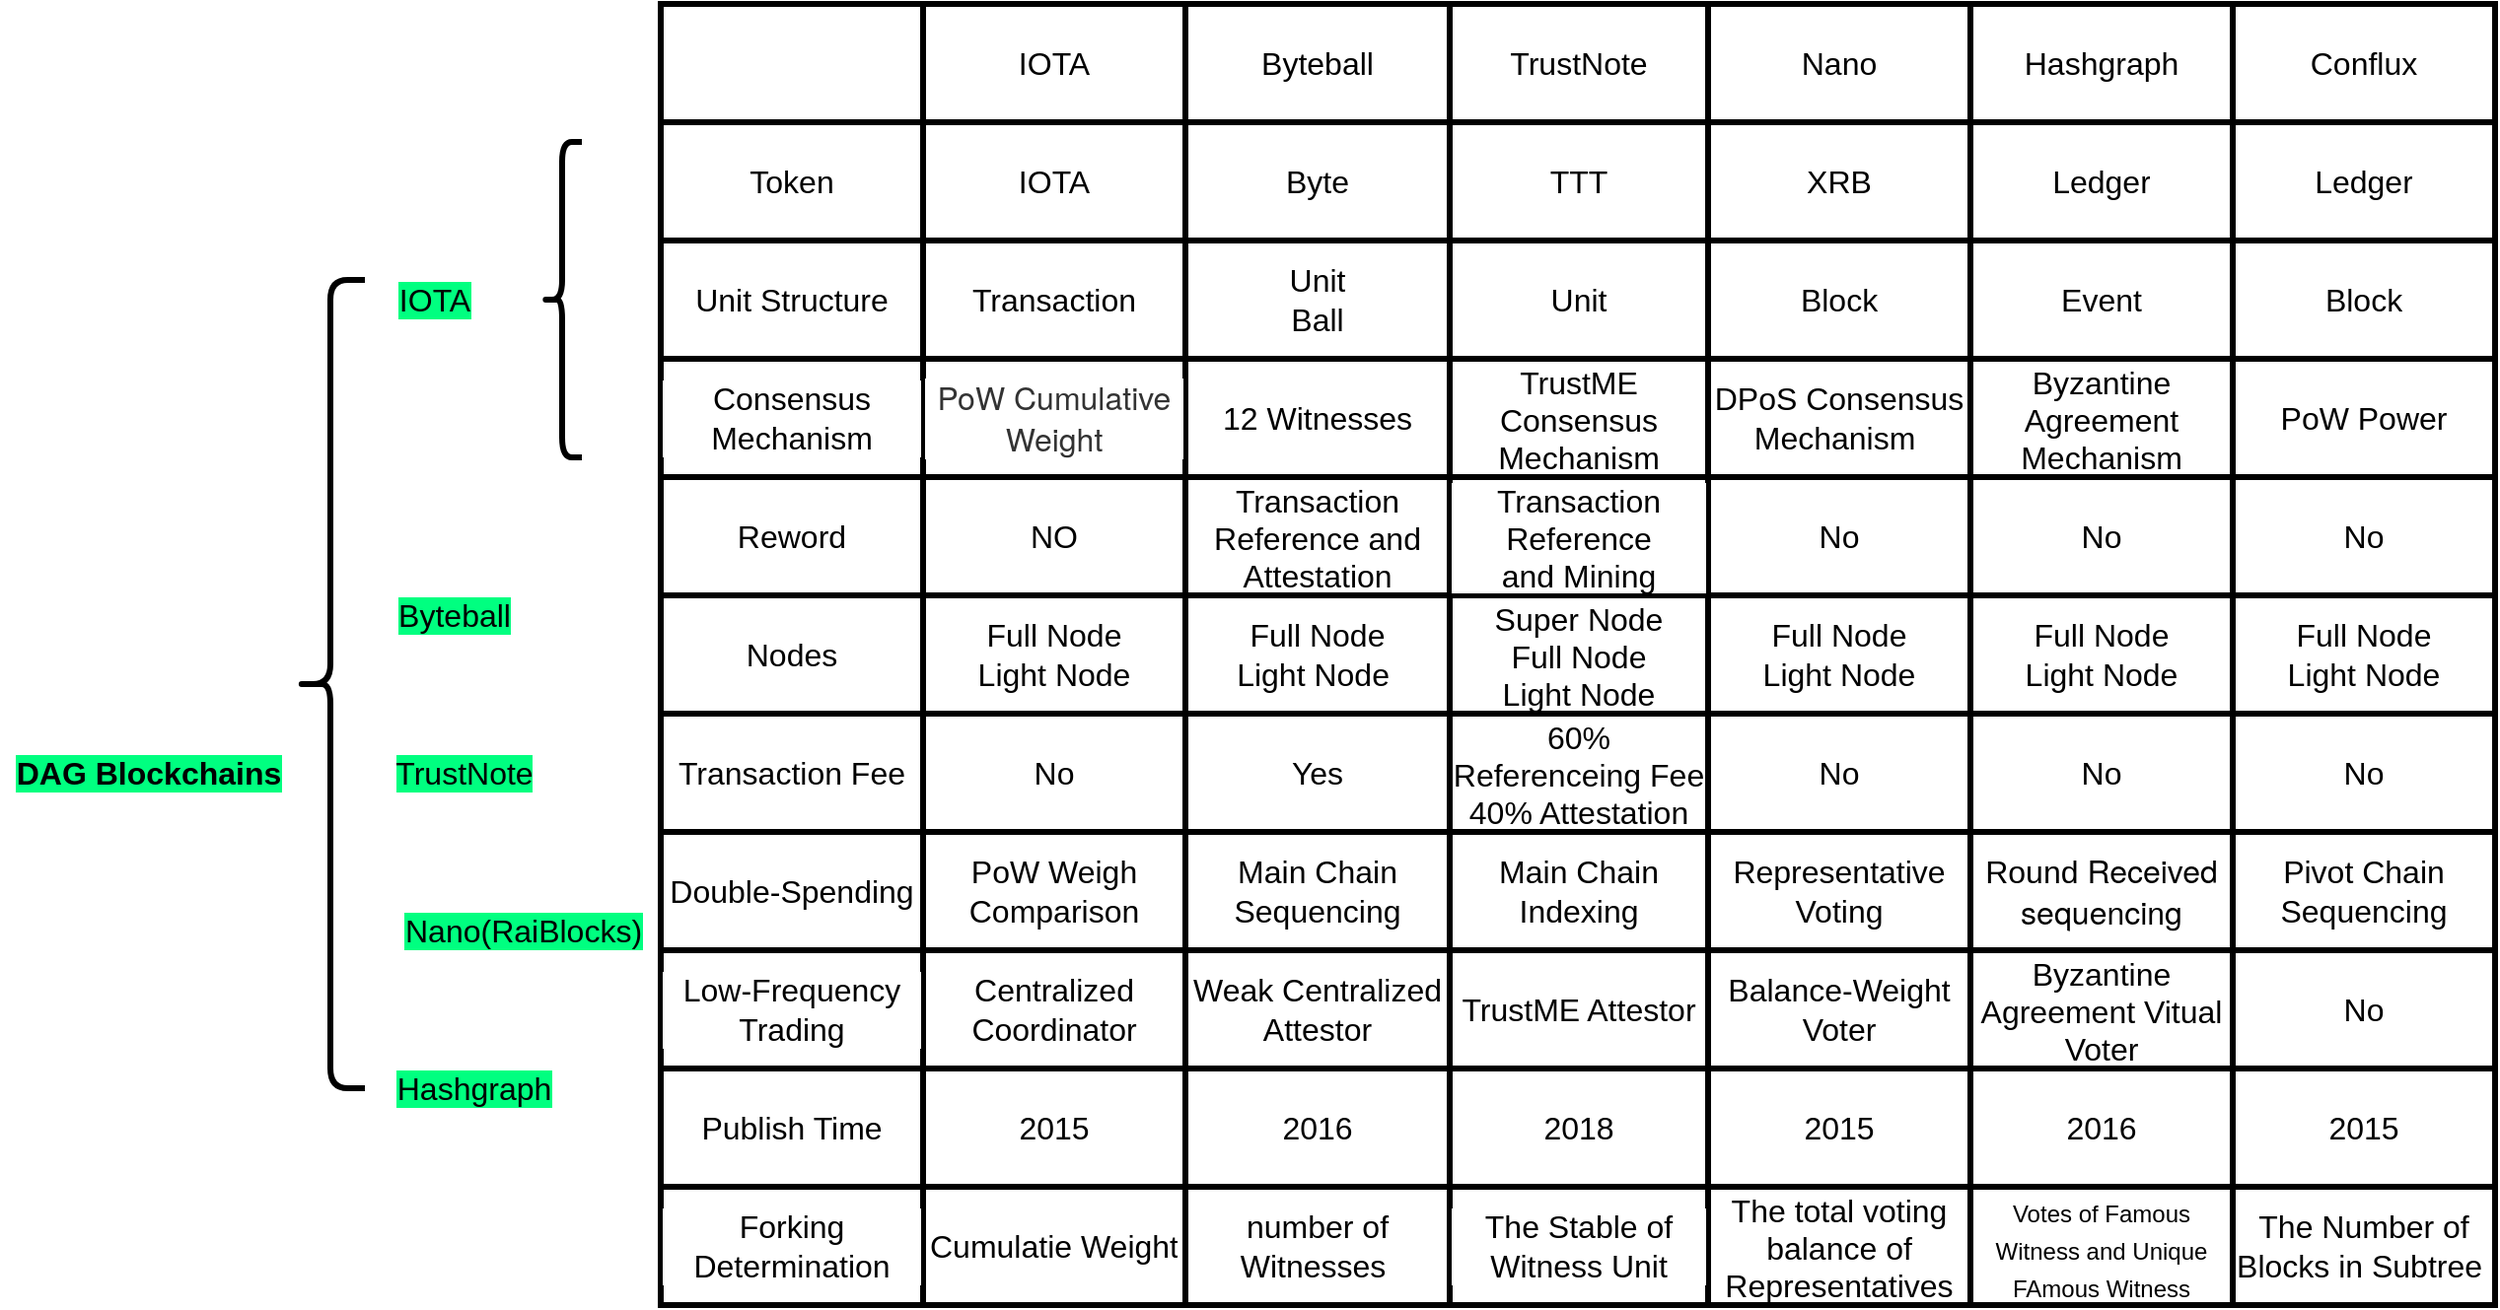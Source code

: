 <mxfile version="16.1.2" type="device" pages="2"><diagram id="RIKaDAzTadt5JiVLciZT" name="DAG Blockchain"><mxGraphModel dx="782" dy="1708" grid="1" gridSize="10" guides="1" tooltips="1" connect="1" arrows="1" fold="1" page="1" pageScale="1" pageWidth="827" pageHeight="1169" math="0" shadow="0"><root><mxCell id="0"/><mxCell id="1" parent="0"/><mxCell id="Haf1fDfdFlmhkWGKUzmE-1" value="&lt;font style=&quot;font-size: 16px;&quot;&gt;DAG Blockchains&lt;/font&gt;" style="text;html=1;align=center;verticalAlign=middle;resizable=0;points=[];autosize=1;strokeColor=none;fillColor=none;fontSize=16;fontStyle=1;labelBackgroundColor=#00FF80;" parent="1" vertex="1"><mxGeometry x="5" y="240" width="150" height="20" as="geometry"/></mxCell><mxCell id="Haf1fDfdFlmhkWGKUzmE-2" value="IOTA" style="text;html=1;align=center;verticalAlign=middle;resizable=0;points=[];autosize=1;strokeColor=none;fillColor=none;fontSize=16;labelBackgroundColor=#00FF80;" parent="1" vertex="1"><mxGeometry x="200" width="50" height="20" as="geometry"/></mxCell><mxCell id="Haf1fDfdFlmhkWGKUzmE-3" value="Byteball" style="text;html=1;align=center;verticalAlign=middle;resizable=0;points=[];autosize=1;strokeColor=none;fillColor=none;fontSize=16;labelBackgroundColor=#00FF80;" parent="1" vertex="1"><mxGeometry x="200" y="160" width="70" height="20" as="geometry"/></mxCell><mxCell id="Haf1fDfdFlmhkWGKUzmE-4" value="TrustNote" style="text;html=1;align=center;verticalAlign=middle;resizable=0;points=[];autosize=1;strokeColor=none;fillColor=none;fontSize=16;labelBackgroundColor=#00FF80;" parent="1" vertex="1"><mxGeometry x="200" y="240" width="80" height="20" as="geometry"/></mxCell><mxCell id="Haf1fDfdFlmhkWGKUzmE-5" value="Nano(RaiBlocks)" style="text;html=1;align=center;verticalAlign=middle;resizable=0;points=[];autosize=1;strokeColor=none;fillColor=none;fontSize=16;labelBackgroundColor=#00FF80;" parent="1" vertex="1"><mxGeometry x="200" y="320" width="140" height="20" as="geometry"/></mxCell><mxCell id="Haf1fDfdFlmhkWGKUzmE-6" value="Hashgraph" style="text;html=1;align=center;verticalAlign=middle;resizable=0;points=[];autosize=1;strokeColor=none;fillColor=none;fontSize=16;labelBackgroundColor=#00FF80;" parent="1" vertex="1"><mxGeometry x="200" y="400" width="90" height="20" as="geometry"/></mxCell><mxCell id="Haf1fDfdFlmhkWGKUzmE-8" value="" style="shape=curlyBracket;whiteSpace=wrap;html=1;rounded=1;labelBackgroundColor=#00FF80;fontSize=16;strokeWidth=3;" parent="1" vertex="1"><mxGeometry x="155" width="35" height="410" as="geometry"/></mxCell><mxCell id="Haf1fDfdFlmhkWGKUzmE-9" value="" style="shape=curlyBracket;whiteSpace=wrap;html=1;rounded=1;labelBackgroundColor=#00FF80;fontSize=16;strokeWidth=3;" parent="1" vertex="1"><mxGeometry x="280" y="-70" width="20" height="160" as="geometry"/></mxCell><mxCell id="Haf1fDfdFlmhkWGKUzmE-24" value="" style="shape=table;startSize=0;container=1;collapsible=0;childLayout=tableLayout;labelBackgroundColor=none;fontSize=16;strokeWidth=3;" parent="1" vertex="1"><mxGeometry x="340" y="-140" width="930" height="660" as="geometry"/></mxCell><mxCell id="Haf1fDfdFlmhkWGKUzmE-25" value="" style="shape=tableRow;horizontal=0;startSize=0;swimlaneHead=0;swimlaneBody=0;top=0;left=0;bottom=0;right=0;collapsible=0;dropTarget=0;fillColor=none;points=[[0,0.5],[1,0.5]];portConstraint=eastwest;labelBackgroundColor=#00FF80;fontSize=16;strokeWidth=3;" parent="Haf1fDfdFlmhkWGKUzmE-24" vertex="1"><mxGeometry width="930" height="60" as="geometry"/></mxCell><mxCell id="Haf1fDfdFlmhkWGKUzmE-26" value="" style="shape=partialRectangle;html=1;whiteSpace=wrap;connectable=0;overflow=hidden;fillColor=none;top=0;left=0;bottom=0;right=0;pointerEvents=1;labelBackgroundColor=#00FF80;fontSize=16;strokeWidth=3;" parent="Haf1fDfdFlmhkWGKUzmE-25" vertex="1"><mxGeometry width="133" height="60" as="geometry"><mxRectangle width="133" height="60" as="alternateBounds"/></mxGeometry></mxCell><mxCell id="Haf1fDfdFlmhkWGKUzmE-27" value="IOTA" style="shape=partialRectangle;html=1;whiteSpace=wrap;connectable=0;overflow=hidden;fillColor=none;top=0;left=0;bottom=0;right=0;pointerEvents=1;labelBackgroundColor=#FFFFFF;fontSize=16;strokeWidth=3;" parent="Haf1fDfdFlmhkWGKUzmE-25" vertex="1"><mxGeometry x="133" width="133" height="60" as="geometry"><mxRectangle width="133" height="60" as="alternateBounds"/></mxGeometry></mxCell><mxCell id="Haf1fDfdFlmhkWGKUzmE-28" value="Byteball" style="shape=partialRectangle;html=1;whiteSpace=wrap;connectable=0;overflow=hidden;fillColor=none;top=0;left=0;bottom=0;right=0;pointerEvents=1;labelBackgroundColor=#FFFFFF;fontSize=16;strokeWidth=3;" parent="Haf1fDfdFlmhkWGKUzmE-25" vertex="1"><mxGeometry x="266" width="134" height="60" as="geometry"><mxRectangle width="134" height="60" as="alternateBounds"/></mxGeometry></mxCell><mxCell id="Haf1fDfdFlmhkWGKUzmE-29" value="TrustNote" style="shape=partialRectangle;html=1;whiteSpace=wrap;connectable=0;overflow=hidden;fillColor=none;top=0;left=0;bottom=0;right=0;pointerEvents=1;labelBackgroundColor=#FFFFFF;fontSize=16;strokeWidth=3;" parent="Haf1fDfdFlmhkWGKUzmE-25" vertex="1"><mxGeometry x="400" width="131" height="60" as="geometry"><mxRectangle width="131" height="60" as="alternateBounds"/></mxGeometry></mxCell><mxCell id="Haf1fDfdFlmhkWGKUzmE-30" value="Nano" style="shape=partialRectangle;html=1;whiteSpace=wrap;connectable=0;overflow=hidden;fillColor=none;top=0;left=0;bottom=0;right=0;pointerEvents=1;labelBackgroundColor=#FFFFFF;fontSize=16;strokeWidth=3;" parent="Haf1fDfdFlmhkWGKUzmE-25" vertex="1"><mxGeometry x="531" width="133" height="60" as="geometry"><mxRectangle width="133" height="60" as="alternateBounds"/></mxGeometry></mxCell><mxCell id="Haf1fDfdFlmhkWGKUzmE-31" value="Hashgraph" style="shape=partialRectangle;html=1;whiteSpace=wrap;connectable=0;overflow=hidden;fillColor=none;top=0;left=0;bottom=0;right=0;pointerEvents=1;labelBackgroundColor=#FFFFFF;fontSize=16;strokeWidth=3;" parent="Haf1fDfdFlmhkWGKUzmE-25" vertex="1"><mxGeometry x="664" width="133" height="60" as="geometry"><mxRectangle width="133" height="60" as="alternateBounds"/></mxGeometry></mxCell><mxCell id="Haf1fDfdFlmhkWGKUzmE-96" value="Conflux" style="shape=partialRectangle;html=1;whiteSpace=wrap;connectable=0;overflow=hidden;fillColor=none;top=0;left=0;bottom=0;right=0;pointerEvents=1;labelBackgroundColor=#FFFFFF;fontSize=16;strokeWidth=3;" parent="Haf1fDfdFlmhkWGKUzmE-25" vertex="1"><mxGeometry x="797" width="133" height="60" as="geometry"><mxRectangle width="133" height="60" as="alternateBounds"/></mxGeometry></mxCell><mxCell id="Haf1fDfdFlmhkWGKUzmE-88" value="" style="shape=tableRow;horizontal=0;startSize=0;swimlaneHead=0;swimlaneBody=0;top=0;left=0;bottom=0;right=0;collapsible=0;dropTarget=0;fillColor=none;points=[[0,0.5],[1,0.5]];portConstraint=eastwest;labelBackgroundColor=#00FF80;fontSize=16;strokeWidth=3;" parent="Haf1fDfdFlmhkWGKUzmE-24" vertex="1"><mxGeometry y="60" width="930" height="60" as="geometry"/></mxCell><mxCell id="Haf1fDfdFlmhkWGKUzmE-89" value="Token" style="shape=partialRectangle;html=1;whiteSpace=wrap;connectable=0;overflow=hidden;fillColor=none;top=0;left=0;bottom=0;right=0;pointerEvents=1;labelBackgroundColor=#FFFFFF;fontSize=16;strokeWidth=3;" parent="Haf1fDfdFlmhkWGKUzmE-88" vertex="1"><mxGeometry width="133" height="60" as="geometry"><mxRectangle width="133" height="60" as="alternateBounds"/></mxGeometry></mxCell><mxCell id="Haf1fDfdFlmhkWGKUzmE-90" value="&lt;span style=&quot;&quot;&gt;IOTA&lt;/span&gt;" style="shape=partialRectangle;html=1;whiteSpace=wrap;connectable=0;overflow=hidden;fillColor=none;top=0;left=0;bottom=0;right=0;pointerEvents=1;labelBackgroundColor=#FFFFFF;fontSize=16;strokeWidth=3;" parent="Haf1fDfdFlmhkWGKUzmE-88" vertex="1"><mxGeometry x="133" width="133" height="60" as="geometry"><mxRectangle width="133" height="60" as="alternateBounds"/></mxGeometry></mxCell><mxCell id="Haf1fDfdFlmhkWGKUzmE-91" value="Byte" style="shape=partialRectangle;html=1;whiteSpace=wrap;connectable=0;overflow=hidden;fillColor=none;top=0;left=0;bottom=0;right=0;pointerEvents=1;labelBackgroundColor=#FFFFFF;fontSize=16;strokeWidth=3;" parent="Haf1fDfdFlmhkWGKUzmE-88" vertex="1"><mxGeometry x="266" width="134" height="60" as="geometry"><mxRectangle width="134" height="60" as="alternateBounds"/></mxGeometry></mxCell><mxCell id="Haf1fDfdFlmhkWGKUzmE-92" value="TTT" style="shape=partialRectangle;html=1;whiteSpace=wrap;connectable=0;overflow=hidden;fillColor=none;top=0;left=0;bottom=0;right=0;pointerEvents=1;labelBackgroundColor=#FFFFFF;fontSize=16;strokeWidth=3;" parent="Haf1fDfdFlmhkWGKUzmE-88" vertex="1"><mxGeometry x="400" width="131" height="60" as="geometry"><mxRectangle width="131" height="60" as="alternateBounds"/></mxGeometry></mxCell><mxCell id="Haf1fDfdFlmhkWGKUzmE-93" value="XRB" style="shape=partialRectangle;html=1;whiteSpace=wrap;connectable=0;overflow=hidden;fillColor=none;top=0;left=0;bottom=0;right=0;pointerEvents=1;labelBackgroundColor=#FFFFFF;fontSize=16;strokeWidth=3;" parent="Haf1fDfdFlmhkWGKUzmE-88" vertex="1"><mxGeometry x="531" width="133" height="60" as="geometry"><mxRectangle width="133" height="60" as="alternateBounds"/></mxGeometry></mxCell><mxCell id="Haf1fDfdFlmhkWGKUzmE-94" value="Ledger" style="shape=partialRectangle;html=1;whiteSpace=wrap;connectable=0;overflow=hidden;fillColor=none;top=0;left=0;bottom=0;right=0;pointerEvents=1;labelBackgroundColor=#FFFFFF;fontSize=16;strokeWidth=3;" parent="Haf1fDfdFlmhkWGKUzmE-88" vertex="1"><mxGeometry x="664" width="133" height="60" as="geometry"><mxRectangle width="133" height="60" as="alternateBounds"/></mxGeometry></mxCell><mxCell id="Haf1fDfdFlmhkWGKUzmE-97" value="Ledger" style="shape=partialRectangle;html=1;whiteSpace=wrap;connectable=0;overflow=hidden;fillColor=none;top=0;left=0;bottom=0;right=0;pointerEvents=1;labelBackgroundColor=#FFFFFF;fontSize=16;strokeWidth=3;" parent="Haf1fDfdFlmhkWGKUzmE-88" vertex="1"><mxGeometry x="797" width="133" height="60" as="geometry"><mxRectangle width="133" height="60" as="alternateBounds"/></mxGeometry></mxCell><mxCell id="Haf1fDfdFlmhkWGKUzmE-32" value="" style="shape=tableRow;horizontal=0;startSize=0;swimlaneHead=0;swimlaneBody=0;top=0;left=0;bottom=0;right=0;collapsible=0;dropTarget=0;fillColor=none;points=[[0,0.5],[1,0.5]];portConstraint=eastwest;labelBackgroundColor=#00FF80;fontSize=16;strokeWidth=3;" parent="Haf1fDfdFlmhkWGKUzmE-24" vertex="1"><mxGeometry y="120" width="930" height="60" as="geometry"/></mxCell><mxCell id="Haf1fDfdFlmhkWGKUzmE-33" value="Unit Structure" style="shape=partialRectangle;html=1;whiteSpace=wrap;connectable=0;overflow=hidden;fillColor=none;top=0;left=0;bottom=0;right=0;pointerEvents=1;labelBackgroundColor=#FFFFFF;fontSize=16;strokeWidth=3;" parent="Haf1fDfdFlmhkWGKUzmE-32" vertex="1"><mxGeometry width="133" height="60" as="geometry"><mxRectangle width="133" height="60" as="alternateBounds"/></mxGeometry></mxCell><mxCell id="Haf1fDfdFlmhkWGKUzmE-34" value="Transaction" style="shape=partialRectangle;html=1;whiteSpace=wrap;connectable=0;overflow=hidden;fillColor=none;top=0;left=0;bottom=0;right=0;pointerEvents=1;labelBackgroundColor=#FFFFFF;fontSize=16;strokeWidth=3;" parent="Haf1fDfdFlmhkWGKUzmE-32" vertex="1"><mxGeometry x="133" width="133" height="60" as="geometry"><mxRectangle width="133" height="60" as="alternateBounds"/></mxGeometry></mxCell><mxCell id="Haf1fDfdFlmhkWGKUzmE-35" value="Unit&lt;br&gt;Ball" style="shape=partialRectangle;html=1;whiteSpace=wrap;connectable=0;overflow=hidden;fillColor=none;top=0;left=0;bottom=0;right=0;pointerEvents=1;labelBackgroundColor=#FFFFFF;fontSize=16;strokeWidth=3;" parent="Haf1fDfdFlmhkWGKUzmE-32" vertex="1"><mxGeometry x="266" width="134" height="60" as="geometry"><mxRectangle width="134" height="60" as="alternateBounds"/></mxGeometry></mxCell><mxCell id="Haf1fDfdFlmhkWGKUzmE-36" value="Unit" style="shape=partialRectangle;html=1;whiteSpace=wrap;connectable=0;overflow=hidden;fillColor=none;top=0;left=0;bottom=0;right=0;pointerEvents=1;labelBackgroundColor=none;fontSize=16;strokeWidth=3;fontColor=#000000;labelBorderColor=none;" parent="Haf1fDfdFlmhkWGKUzmE-32" vertex="1"><mxGeometry x="400" width="131" height="60" as="geometry"><mxRectangle width="131" height="60" as="alternateBounds"/></mxGeometry></mxCell><mxCell id="Haf1fDfdFlmhkWGKUzmE-37" value="Block" style="shape=partialRectangle;html=1;whiteSpace=wrap;connectable=0;overflow=hidden;fillColor=none;top=0;left=0;bottom=0;right=0;pointerEvents=1;labelBackgroundColor=none;fontSize=16;strokeWidth=3;" parent="Haf1fDfdFlmhkWGKUzmE-32" vertex="1"><mxGeometry x="531" width="133" height="60" as="geometry"><mxRectangle width="133" height="60" as="alternateBounds"/></mxGeometry></mxCell><mxCell id="Haf1fDfdFlmhkWGKUzmE-38" value="&lt;span style=&quot;&quot;&gt;Event&lt;/span&gt;" style="shape=partialRectangle;html=1;whiteSpace=wrap;connectable=0;overflow=hidden;fillColor=none;top=0;left=0;bottom=0;right=0;pointerEvents=1;labelBackgroundColor=none;fontSize=16;strokeWidth=3;" parent="Haf1fDfdFlmhkWGKUzmE-32" vertex="1"><mxGeometry x="664" width="133" height="60" as="geometry"><mxRectangle width="133" height="60" as="alternateBounds"/></mxGeometry></mxCell><mxCell id="Haf1fDfdFlmhkWGKUzmE-98" value="&lt;span style=&quot;&quot;&gt;Block&lt;/span&gt;" style="shape=partialRectangle;html=1;whiteSpace=wrap;connectable=0;overflow=hidden;fillColor=none;top=0;left=0;bottom=0;right=0;pointerEvents=1;labelBackgroundColor=none;fontSize=16;strokeWidth=3;" parent="Haf1fDfdFlmhkWGKUzmE-32" vertex="1"><mxGeometry x="797" width="133" height="60" as="geometry"><mxRectangle width="133" height="60" as="alternateBounds"/></mxGeometry></mxCell><mxCell id="Haf1fDfdFlmhkWGKUzmE-39" value="" style="shape=tableRow;horizontal=0;startSize=0;swimlaneHead=0;swimlaneBody=0;top=0;left=0;bottom=0;right=0;collapsible=0;dropTarget=0;fillColor=none;points=[[0,0.5],[1,0.5]];portConstraint=eastwest;labelBackgroundColor=#FFFFFF;fontSize=16;strokeWidth=3;" parent="Haf1fDfdFlmhkWGKUzmE-24" vertex="1"><mxGeometry y="180" width="930" height="60" as="geometry"/></mxCell><mxCell id="Haf1fDfdFlmhkWGKUzmE-40" value="Consensus Mechanism" style="shape=partialRectangle;html=1;whiteSpace=wrap;connectable=0;overflow=hidden;fillColor=none;top=0;left=0;bottom=0;right=0;pointerEvents=1;labelBackgroundColor=#FFFFFF;fontSize=16;strokeWidth=3;" parent="Haf1fDfdFlmhkWGKUzmE-39" vertex="1"><mxGeometry width="133" height="60" as="geometry"><mxRectangle width="133" height="60" as="alternateBounds"/></mxGeometry></mxCell><mxCell id="Haf1fDfdFlmhkWGKUzmE-41" value="&lt;span style=&quot;color: rgb(51, 51, 51); font-family: &amp;quot;helvetica neue&amp;quot;, helvetica, &amp;quot;segoe ui&amp;quot;, arial, freesans, sans-serif;&quot;&gt;PoW Cumulative Weight&lt;/span&gt;" style="shape=partialRectangle;html=1;whiteSpace=wrap;connectable=0;overflow=hidden;fillColor=none;top=0;left=0;bottom=0;right=0;pointerEvents=1;labelBackgroundColor=#FFFFFF;fontSize=16;strokeWidth=3;" parent="Haf1fDfdFlmhkWGKUzmE-39" vertex="1"><mxGeometry x="133" width="133" height="60" as="geometry"><mxRectangle width="133" height="60" as="alternateBounds"/></mxGeometry></mxCell><mxCell id="Haf1fDfdFlmhkWGKUzmE-42" value="12 Witnesses" style="shape=partialRectangle;html=1;whiteSpace=wrap;connectable=0;overflow=hidden;fillColor=none;top=0;left=0;bottom=0;right=0;pointerEvents=1;labelBackgroundColor=#FFFFFF;fontSize=16;strokeWidth=3;" parent="Haf1fDfdFlmhkWGKUzmE-39" vertex="1"><mxGeometry x="266" width="134" height="60" as="geometry"><mxRectangle width="134" height="60" as="alternateBounds"/></mxGeometry></mxCell><mxCell id="Haf1fDfdFlmhkWGKUzmE-43" value="TrustME Consensus Mechanism" style="shape=partialRectangle;html=1;whiteSpace=wrap;connectable=0;overflow=hidden;fillColor=none;top=0;left=0;bottom=0;right=0;pointerEvents=1;labelBackgroundColor=none;fontSize=16;strokeWidth=3;" parent="Haf1fDfdFlmhkWGKUzmE-39" vertex="1"><mxGeometry x="400" width="131" height="60" as="geometry"><mxRectangle width="131" height="60" as="alternateBounds"/></mxGeometry></mxCell><mxCell id="Haf1fDfdFlmhkWGKUzmE-44" value="DPoS Consensus Mechanism&amp;nbsp;" style="shape=partialRectangle;html=1;whiteSpace=wrap;connectable=0;overflow=hidden;fillColor=none;top=0;left=0;bottom=0;right=0;pointerEvents=1;labelBackgroundColor=none;fontSize=16;strokeWidth=3;" parent="Haf1fDfdFlmhkWGKUzmE-39" vertex="1"><mxGeometry x="531" width="133" height="60" as="geometry"><mxRectangle width="133" height="60" as="alternateBounds"/></mxGeometry></mxCell><mxCell id="Haf1fDfdFlmhkWGKUzmE-45" value="&lt;span&gt;Byzantine Agreement Mechanism&lt;/span&gt;" style="shape=partialRectangle;html=1;whiteSpace=wrap;connectable=0;overflow=hidden;fillColor=none;top=0;left=0;bottom=0;right=0;pointerEvents=1;labelBackgroundColor=none;fontSize=16;strokeWidth=3;" parent="Haf1fDfdFlmhkWGKUzmE-39" vertex="1"><mxGeometry x="664" width="133" height="60" as="geometry"><mxRectangle width="133" height="60" as="alternateBounds"/></mxGeometry></mxCell><mxCell id="Haf1fDfdFlmhkWGKUzmE-99" value="&lt;span&gt;PoW Power&lt;/span&gt;" style="shape=partialRectangle;html=1;whiteSpace=wrap;connectable=0;overflow=hidden;fillColor=none;top=0;left=0;bottom=0;right=0;pointerEvents=1;labelBackgroundColor=none;fontSize=16;strokeWidth=3;" parent="Haf1fDfdFlmhkWGKUzmE-39" vertex="1"><mxGeometry x="797" width="133" height="60" as="geometry"><mxRectangle width="133" height="60" as="alternateBounds"/></mxGeometry></mxCell><mxCell id="Haf1fDfdFlmhkWGKUzmE-46" value="" style="shape=tableRow;horizontal=0;startSize=0;swimlaneHead=0;swimlaneBody=0;top=0;left=0;bottom=0;right=0;collapsible=0;dropTarget=0;fillColor=none;points=[[0,0.5],[1,0.5]];portConstraint=eastwest;labelBackgroundColor=#00FF80;fontSize=16;strokeWidth=3;" parent="Haf1fDfdFlmhkWGKUzmE-24" vertex="1"><mxGeometry y="240" width="930" height="60" as="geometry"/></mxCell><mxCell id="Haf1fDfdFlmhkWGKUzmE-47" value="Reword" style="shape=partialRectangle;html=1;whiteSpace=wrap;connectable=0;overflow=hidden;fillColor=none;top=0;left=0;bottom=0;right=0;pointerEvents=1;labelBackgroundColor=#FFFFFF;fontSize=16;strokeWidth=3;" parent="Haf1fDfdFlmhkWGKUzmE-46" vertex="1"><mxGeometry width="133" height="60" as="geometry"><mxRectangle width="133" height="60" as="alternateBounds"/></mxGeometry></mxCell><mxCell id="Haf1fDfdFlmhkWGKUzmE-48" value="&lt;span style=&quot;&quot;&gt;NO&lt;/span&gt;" style="shape=partialRectangle;html=1;whiteSpace=wrap;connectable=0;overflow=hidden;fillColor=none;top=0;left=0;bottom=0;right=0;pointerEvents=1;labelBackgroundColor=none;fontSize=16;strokeWidth=3;" parent="Haf1fDfdFlmhkWGKUzmE-46" vertex="1"><mxGeometry x="133" width="133" height="60" as="geometry"><mxRectangle width="133" height="60" as="alternateBounds"/></mxGeometry></mxCell><mxCell id="Haf1fDfdFlmhkWGKUzmE-49" value="Transaction Reference and Attestation" style="shape=partialRectangle;html=1;whiteSpace=wrap;connectable=0;overflow=hidden;fillColor=none;top=0;left=0;bottom=0;right=0;pointerEvents=1;labelBackgroundColor=none;fontSize=16;strokeWidth=3;" parent="Haf1fDfdFlmhkWGKUzmE-46" vertex="1"><mxGeometry x="266" width="134" height="60" as="geometry"><mxRectangle width="134" height="60" as="alternateBounds"/></mxGeometry></mxCell><mxCell id="Haf1fDfdFlmhkWGKUzmE-50" value="Transaction Reference &lt;br&gt;and Mining" style="shape=partialRectangle;html=1;whiteSpace=wrap;connectable=0;overflow=hidden;fillColor=none;top=0;left=0;bottom=0;right=0;pointerEvents=1;labelBackgroundColor=#FFFFFF;fontSize=16;strokeWidth=3;" parent="Haf1fDfdFlmhkWGKUzmE-46" vertex="1"><mxGeometry x="400" width="131" height="60" as="geometry"><mxRectangle width="131" height="60" as="alternateBounds"/></mxGeometry></mxCell><mxCell id="Haf1fDfdFlmhkWGKUzmE-51" value="&lt;span style=&quot;&quot;&gt;No&lt;/span&gt;" style="shape=partialRectangle;html=1;whiteSpace=wrap;connectable=0;overflow=hidden;fillColor=none;top=0;left=0;bottom=0;right=0;pointerEvents=1;labelBackgroundColor=none;fontSize=16;strokeWidth=3;" parent="Haf1fDfdFlmhkWGKUzmE-46" vertex="1"><mxGeometry x="531" width="133" height="60" as="geometry"><mxRectangle width="133" height="60" as="alternateBounds"/></mxGeometry></mxCell><mxCell id="Haf1fDfdFlmhkWGKUzmE-52" value="&lt;span style=&quot;&quot;&gt;No&lt;/span&gt;" style="shape=partialRectangle;html=1;whiteSpace=wrap;connectable=0;overflow=hidden;fillColor=none;top=0;left=0;bottom=0;right=0;pointerEvents=1;labelBackgroundColor=none;fontSize=16;strokeWidth=3;" parent="Haf1fDfdFlmhkWGKUzmE-46" vertex="1"><mxGeometry x="664" width="133" height="60" as="geometry"><mxRectangle width="133" height="60" as="alternateBounds"/></mxGeometry></mxCell><mxCell id="Haf1fDfdFlmhkWGKUzmE-100" value="&lt;span style=&quot;&quot;&gt;No&lt;/span&gt;" style="shape=partialRectangle;html=1;whiteSpace=wrap;connectable=0;overflow=hidden;fillColor=none;top=0;left=0;bottom=0;right=0;pointerEvents=1;labelBackgroundColor=none;fontSize=16;strokeWidth=3;" parent="Haf1fDfdFlmhkWGKUzmE-46" vertex="1"><mxGeometry x="797" width="133" height="60" as="geometry"><mxRectangle width="133" height="60" as="alternateBounds"/></mxGeometry></mxCell><mxCell id="Haf1fDfdFlmhkWGKUzmE-53" value="" style="shape=tableRow;horizontal=0;startSize=0;swimlaneHead=0;swimlaneBody=0;top=0;left=0;bottom=0;right=0;collapsible=0;dropTarget=0;fillColor=none;points=[[0,0.5],[1,0.5]];portConstraint=eastwest;labelBackgroundColor=#00FF80;fontSize=16;strokeWidth=3;" parent="Haf1fDfdFlmhkWGKUzmE-24" vertex="1"><mxGeometry y="300" width="930" height="60" as="geometry"/></mxCell><mxCell id="Haf1fDfdFlmhkWGKUzmE-54" value="&lt;span style=&quot;&quot;&gt;Nodes&lt;/span&gt;" style="shape=partialRectangle;html=1;whiteSpace=wrap;connectable=0;overflow=hidden;fillColor=none;top=0;left=0;bottom=0;right=0;pointerEvents=1;labelBackgroundColor=#FFFFFF;fontSize=16;strokeWidth=3;" parent="Haf1fDfdFlmhkWGKUzmE-53" vertex="1"><mxGeometry width="133" height="60" as="geometry"><mxRectangle width="133" height="60" as="alternateBounds"/></mxGeometry></mxCell><mxCell id="Haf1fDfdFlmhkWGKUzmE-55" value="&lt;span&gt;Full Node&lt;br&gt;Light Node&lt;br&gt;&lt;/span&gt;" style="shape=partialRectangle;html=1;whiteSpace=wrap;connectable=0;overflow=hidden;fillColor=none;top=0;left=0;bottom=0;right=0;pointerEvents=1;labelBackgroundColor=#FFFFFF;fontSize=16;strokeWidth=3;" parent="Haf1fDfdFlmhkWGKUzmE-53" vertex="1"><mxGeometry x="133" width="133" height="60" as="geometry"><mxRectangle width="133" height="60" as="alternateBounds"/></mxGeometry></mxCell><mxCell id="Haf1fDfdFlmhkWGKUzmE-56" value="Full Node &lt;br&gt;Light Node&amp;nbsp;" style="shape=partialRectangle;html=1;whiteSpace=wrap;connectable=0;overflow=hidden;fillColor=none;top=0;left=0;bottom=0;right=0;pointerEvents=1;labelBackgroundColor=none;fontSize=16;strokeWidth=3;" parent="Haf1fDfdFlmhkWGKUzmE-53" vertex="1"><mxGeometry x="266" width="134" height="60" as="geometry"><mxRectangle width="134" height="60" as="alternateBounds"/></mxGeometry></mxCell><mxCell id="Haf1fDfdFlmhkWGKUzmE-57" value="&lt;span&gt;Super Node&lt;br&gt;Full Node&lt;br&gt;Light Node&lt;br&gt;Micro Node&lt;br&gt;&lt;/span&gt;" style="shape=partialRectangle;html=1;whiteSpace=wrap;connectable=0;overflow=hidden;fillColor=none;top=0;left=0;bottom=0;right=0;pointerEvents=1;labelBackgroundColor=none;fontSize=16;strokeWidth=3;" parent="Haf1fDfdFlmhkWGKUzmE-53" vertex="1"><mxGeometry x="400" width="131" height="60" as="geometry"><mxRectangle width="131" height="60" as="alternateBounds"/></mxGeometry></mxCell><mxCell id="Haf1fDfdFlmhkWGKUzmE-58" value="Full Node&lt;br&gt;Light Node" style="shape=partialRectangle;html=1;whiteSpace=wrap;connectable=0;overflow=hidden;fillColor=none;top=0;left=0;bottom=0;right=0;pointerEvents=1;labelBackgroundColor=none;fontSize=16;strokeWidth=3;" parent="Haf1fDfdFlmhkWGKUzmE-53" vertex="1"><mxGeometry x="531" width="133" height="60" as="geometry"><mxRectangle width="133" height="60" as="alternateBounds"/></mxGeometry></mxCell><mxCell id="Haf1fDfdFlmhkWGKUzmE-59" value="Full Node&lt;br&gt;Light Node" style="shape=partialRectangle;html=1;whiteSpace=wrap;connectable=0;overflow=hidden;fillColor=none;top=0;left=0;bottom=0;right=0;pointerEvents=1;labelBackgroundColor=none;fontSize=16;strokeWidth=3;" parent="Haf1fDfdFlmhkWGKUzmE-53" vertex="1"><mxGeometry x="664" width="133" height="60" as="geometry"><mxRectangle width="133" height="60" as="alternateBounds"/></mxGeometry></mxCell><mxCell id="Haf1fDfdFlmhkWGKUzmE-101" value="&lt;span style=&quot;&quot;&gt;Full Node&lt;br&gt;Light Node&lt;/span&gt;" style="shape=partialRectangle;html=1;whiteSpace=wrap;connectable=0;overflow=hidden;fillColor=none;top=0;left=0;bottom=0;right=0;pointerEvents=1;labelBackgroundColor=none;fontSize=16;strokeWidth=3;" parent="Haf1fDfdFlmhkWGKUzmE-53" vertex="1"><mxGeometry x="797" width="133" height="60" as="geometry"><mxRectangle width="133" height="60" as="alternateBounds"/></mxGeometry></mxCell><mxCell id="Haf1fDfdFlmhkWGKUzmE-60" value="" style="shape=tableRow;horizontal=0;startSize=0;swimlaneHead=0;swimlaneBody=0;top=0;left=0;bottom=0;right=0;collapsible=0;dropTarget=0;fillColor=none;points=[[0,0.5],[1,0.5]];portConstraint=eastwest;labelBackgroundColor=#00FF80;fontSize=16;strokeWidth=3;" parent="Haf1fDfdFlmhkWGKUzmE-24" vertex="1"><mxGeometry y="360" width="930" height="60" as="geometry"/></mxCell><mxCell id="Haf1fDfdFlmhkWGKUzmE-61" value="Transaction Fee" style="shape=partialRectangle;html=1;whiteSpace=wrap;connectable=0;overflow=hidden;fillColor=none;top=0;left=0;bottom=0;right=0;pointerEvents=1;labelBackgroundColor=#FFFFFF;fontSize=16;strokeWidth=3;" parent="Haf1fDfdFlmhkWGKUzmE-60" vertex="1"><mxGeometry width="133" height="60" as="geometry"><mxRectangle width="133" height="60" as="alternateBounds"/></mxGeometry></mxCell><mxCell id="Haf1fDfdFlmhkWGKUzmE-62" value="No" style="shape=partialRectangle;html=1;whiteSpace=wrap;connectable=0;overflow=hidden;fillColor=none;top=0;left=0;bottom=0;right=0;pointerEvents=1;labelBackgroundColor=none;fontSize=16;strokeWidth=3;labelBorderColor=none;" parent="Haf1fDfdFlmhkWGKUzmE-60" vertex="1"><mxGeometry x="133" width="133" height="60" as="geometry"><mxRectangle width="133" height="60" as="alternateBounds"/></mxGeometry></mxCell><mxCell id="Haf1fDfdFlmhkWGKUzmE-63" value="Yes" style="shape=partialRectangle;html=1;whiteSpace=wrap;connectable=0;overflow=hidden;fillColor=none;top=0;left=0;bottom=0;right=0;pointerEvents=1;labelBackgroundColor=none;fontSize=16;strokeWidth=3;" parent="Haf1fDfdFlmhkWGKUzmE-60" vertex="1"><mxGeometry x="266" width="134" height="60" as="geometry"><mxRectangle width="134" height="60" as="alternateBounds"/></mxGeometry></mxCell><mxCell id="Haf1fDfdFlmhkWGKUzmE-64" value="60% Referenceing Fee&lt;br&gt;40% Attestation Fee" style="shape=partialRectangle;html=1;whiteSpace=wrap;connectable=0;overflow=hidden;fillColor=none;top=0;left=0;bottom=0;right=0;pointerEvents=1;labelBackgroundColor=none;fontSize=16;strokeWidth=3;" parent="Haf1fDfdFlmhkWGKUzmE-60" vertex="1"><mxGeometry x="400" width="131" height="60" as="geometry"><mxRectangle width="131" height="60" as="alternateBounds"/></mxGeometry></mxCell><mxCell id="Haf1fDfdFlmhkWGKUzmE-65" value="No" style="shape=partialRectangle;html=1;whiteSpace=wrap;connectable=0;overflow=hidden;fillColor=none;top=0;left=0;bottom=0;right=0;pointerEvents=1;labelBackgroundColor=none;fontSize=16;strokeWidth=3;" parent="Haf1fDfdFlmhkWGKUzmE-60" vertex="1"><mxGeometry x="531" width="133" height="60" as="geometry"><mxRectangle width="133" height="60" as="alternateBounds"/></mxGeometry></mxCell><mxCell id="Haf1fDfdFlmhkWGKUzmE-66" value="No" style="shape=partialRectangle;html=1;whiteSpace=wrap;connectable=0;overflow=hidden;fillColor=none;top=0;left=0;bottom=0;right=0;pointerEvents=1;labelBackgroundColor=none;fontSize=16;strokeWidth=3;" parent="Haf1fDfdFlmhkWGKUzmE-60" vertex="1"><mxGeometry x="664" width="133" height="60" as="geometry"><mxRectangle width="133" height="60" as="alternateBounds"/></mxGeometry></mxCell><mxCell id="Haf1fDfdFlmhkWGKUzmE-102" value="No" style="shape=partialRectangle;html=1;whiteSpace=wrap;connectable=0;overflow=hidden;fillColor=none;top=0;left=0;bottom=0;right=0;pointerEvents=1;labelBackgroundColor=none;fontSize=16;strokeWidth=3;" parent="Haf1fDfdFlmhkWGKUzmE-60" vertex="1"><mxGeometry x="797" width="133" height="60" as="geometry"><mxRectangle width="133" height="60" as="alternateBounds"/></mxGeometry></mxCell><mxCell id="Haf1fDfdFlmhkWGKUzmE-67" value="" style="shape=tableRow;horizontal=0;startSize=0;swimlaneHead=0;swimlaneBody=0;top=0;left=0;bottom=0;right=0;collapsible=0;dropTarget=0;fillColor=none;points=[[0,0.5],[1,0.5]];portConstraint=eastwest;labelBackgroundColor=#00FF80;fontSize=16;strokeWidth=3;" parent="Haf1fDfdFlmhkWGKUzmE-24" vertex="1"><mxGeometry y="420" width="930" height="60" as="geometry"/></mxCell><mxCell id="Haf1fDfdFlmhkWGKUzmE-68" value="Double-Spending" style="shape=partialRectangle;html=1;whiteSpace=wrap;connectable=0;overflow=hidden;fillColor=none;top=0;left=0;bottom=0;right=0;pointerEvents=1;labelBackgroundColor=#FFFFFF;fontSize=16;strokeWidth=3;" parent="Haf1fDfdFlmhkWGKUzmE-67" vertex="1"><mxGeometry width="133" height="60" as="geometry"><mxRectangle width="133" height="60" as="alternateBounds"/></mxGeometry></mxCell><mxCell id="Haf1fDfdFlmhkWGKUzmE-69" value="PoW Weigh Comparison" style="shape=partialRectangle;html=1;whiteSpace=wrap;connectable=0;overflow=hidden;fillColor=none;top=0;left=0;bottom=0;right=0;pointerEvents=1;labelBackgroundColor=none;fontSize=16;strokeWidth=3;" parent="Haf1fDfdFlmhkWGKUzmE-67" vertex="1"><mxGeometry x="133" width="133" height="60" as="geometry"><mxRectangle width="133" height="60" as="alternateBounds"/></mxGeometry></mxCell><mxCell id="Haf1fDfdFlmhkWGKUzmE-70" value="Main Chain Sequencing" style="shape=partialRectangle;html=1;whiteSpace=wrap;connectable=0;overflow=hidden;fillColor=none;top=0;left=0;bottom=0;right=0;pointerEvents=1;labelBackgroundColor=none;fontSize=16;strokeWidth=3;" parent="Haf1fDfdFlmhkWGKUzmE-67" vertex="1"><mxGeometry x="266" width="134" height="60" as="geometry"><mxRectangle width="134" height="60" as="alternateBounds"/></mxGeometry></mxCell><mxCell id="Haf1fDfdFlmhkWGKUzmE-71" value="Main Chain Indexing" style="shape=partialRectangle;html=1;whiteSpace=wrap;connectable=0;overflow=hidden;fillColor=none;top=0;left=0;bottom=0;right=0;pointerEvents=1;labelBackgroundColor=none;fontSize=16;strokeWidth=3;" parent="Haf1fDfdFlmhkWGKUzmE-67" vertex="1"><mxGeometry x="400" width="131" height="60" as="geometry"><mxRectangle width="131" height="60" as="alternateBounds"/></mxGeometry></mxCell><mxCell id="Haf1fDfdFlmhkWGKUzmE-72" value="&lt;span class=&quot;fontstyle0&quot;&gt;Representative Voting&lt;/span&gt;" style="shape=partialRectangle;html=1;whiteSpace=wrap;connectable=0;overflow=hidden;fillColor=none;top=0;left=0;bottom=0;right=0;pointerEvents=1;labelBackgroundColor=none;fontSize=16;strokeWidth=3;" parent="Haf1fDfdFlmhkWGKUzmE-67" vertex="1"><mxGeometry x="531" width="133" height="60" as="geometry"><mxRectangle width="133" height="60" as="alternateBounds"/></mxGeometry></mxCell><mxCell id="Haf1fDfdFlmhkWGKUzmE-73" value="Round&amp;nbsp;&lt;span style=&quot;font-family: &amp;#34;helvetica neue&amp;#34; , &amp;#34;helvetica&amp;#34; , &amp;#34;segoe ui&amp;#34; , &amp;#34;arial&amp;#34; , &amp;#34;freesans&amp;#34; , sans-serif ; text-align: left ; background-color: rgb(255 , 255 , 255)&quot;&gt;Received sequencing&lt;/span&gt;" style="shape=partialRectangle;html=1;whiteSpace=wrap;connectable=0;overflow=hidden;fillColor=none;top=0;left=0;bottom=0;right=0;pointerEvents=1;labelBackgroundColor=none;fontSize=16;strokeWidth=3;" parent="Haf1fDfdFlmhkWGKUzmE-67" vertex="1"><mxGeometry x="664" width="133" height="60" as="geometry"><mxRectangle width="133" height="60" as="alternateBounds"/></mxGeometry></mxCell><mxCell id="Haf1fDfdFlmhkWGKUzmE-103" value="Pivot Chain Sequencing" style="shape=partialRectangle;html=1;whiteSpace=wrap;connectable=0;overflow=hidden;fillColor=none;top=0;left=0;bottom=0;right=0;pointerEvents=1;labelBackgroundColor=none;fontSize=16;strokeWidth=3;" parent="Haf1fDfdFlmhkWGKUzmE-67" vertex="1"><mxGeometry x="797" width="133" height="60" as="geometry"><mxRectangle width="133" height="60" as="alternateBounds"/></mxGeometry></mxCell><mxCell id="Haf1fDfdFlmhkWGKUzmE-74" value="" style="shape=tableRow;horizontal=0;startSize=0;swimlaneHead=0;swimlaneBody=0;top=0;left=0;bottom=0;right=0;collapsible=0;dropTarget=0;fillColor=none;points=[[0,0.5],[1,0.5]];portConstraint=eastwest;labelBackgroundColor=#FFFF00;fontSize=16;strokeWidth=3;" parent="Haf1fDfdFlmhkWGKUzmE-24" vertex="1"><mxGeometry y="480" width="930" height="60" as="geometry"/></mxCell><mxCell id="Haf1fDfdFlmhkWGKUzmE-75" value="&lt;span style=&quot;&quot;&gt;Low-Frequency Trading&lt;/span&gt;" style="shape=partialRectangle;html=1;whiteSpace=wrap;connectable=0;overflow=hidden;fillColor=none;top=0;left=0;bottom=0;right=0;pointerEvents=1;labelBackgroundColor=#FFFFFF;fontSize=16;strokeWidth=3;" parent="Haf1fDfdFlmhkWGKUzmE-74" vertex="1"><mxGeometry width="133" height="60" as="geometry"><mxRectangle width="133" height="60" as="alternateBounds"/></mxGeometry></mxCell><mxCell id="Haf1fDfdFlmhkWGKUzmE-76" value="Centralized Coordinator" style="shape=partialRectangle;html=1;whiteSpace=wrap;connectable=0;overflow=hidden;fillColor=none;top=0;left=0;bottom=0;right=0;pointerEvents=1;labelBackgroundColor=none;fontSize=16;strokeWidth=3;" parent="Haf1fDfdFlmhkWGKUzmE-74" vertex="1"><mxGeometry x="133" width="133" height="60" as="geometry"><mxRectangle width="133" height="60" as="alternateBounds"/></mxGeometry></mxCell><mxCell id="Haf1fDfdFlmhkWGKUzmE-77" value="Weak Centralized Attestor" style="shape=partialRectangle;html=1;whiteSpace=wrap;connectable=0;overflow=hidden;fillColor=none;top=0;left=0;bottom=0;right=0;pointerEvents=1;labelBackgroundColor=none;fontSize=16;strokeWidth=3;" parent="Haf1fDfdFlmhkWGKUzmE-74" vertex="1"><mxGeometry x="266" width="134" height="60" as="geometry"><mxRectangle width="134" height="60" as="alternateBounds"/></mxGeometry></mxCell><mxCell id="Haf1fDfdFlmhkWGKUzmE-78" value="TrustME Attestor" style="shape=partialRectangle;html=1;whiteSpace=wrap;connectable=0;overflow=hidden;fillColor=none;top=0;left=0;bottom=0;right=0;pointerEvents=1;labelBackgroundColor=none;fontSize=16;strokeWidth=3;" parent="Haf1fDfdFlmhkWGKUzmE-74" vertex="1"><mxGeometry x="400" width="131" height="60" as="geometry"><mxRectangle width="131" height="60" as="alternateBounds"/></mxGeometry></mxCell><mxCell id="Haf1fDfdFlmhkWGKUzmE-79" value="Balance-Weight Voter" style="shape=partialRectangle;html=1;whiteSpace=wrap;connectable=0;overflow=hidden;fillColor=none;top=0;left=0;bottom=0;right=0;pointerEvents=1;labelBackgroundColor=none;fontSize=16;strokeWidth=3;" parent="Haf1fDfdFlmhkWGKUzmE-74" vertex="1"><mxGeometry x="531" width="133" height="60" as="geometry"><mxRectangle width="133" height="60" as="alternateBounds"/></mxGeometry></mxCell><mxCell id="Haf1fDfdFlmhkWGKUzmE-80" value="Byzantine Agreement Vitual Voter" style="shape=partialRectangle;html=1;whiteSpace=wrap;connectable=0;overflow=hidden;fillColor=none;top=0;left=0;bottom=0;right=0;pointerEvents=1;labelBackgroundColor=none;fontSize=16;strokeWidth=3;" parent="Haf1fDfdFlmhkWGKUzmE-74" vertex="1"><mxGeometry x="664" width="133" height="60" as="geometry"><mxRectangle width="133" height="60" as="alternateBounds"/></mxGeometry></mxCell><mxCell id="Haf1fDfdFlmhkWGKUzmE-104" value="No" style="shape=partialRectangle;html=1;whiteSpace=wrap;connectable=0;overflow=hidden;fillColor=none;top=0;left=0;bottom=0;right=0;pointerEvents=1;labelBackgroundColor=none;fontSize=16;strokeWidth=3;" parent="Haf1fDfdFlmhkWGKUzmE-74" vertex="1"><mxGeometry x="797" width="133" height="60" as="geometry"><mxRectangle width="133" height="60" as="alternateBounds"/></mxGeometry></mxCell><mxCell id="Haf1fDfdFlmhkWGKUzmE-81" value="" style="shape=tableRow;horizontal=0;startSize=0;swimlaneHead=0;swimlaneBody=0;top=0;left=0;bottom=0;right=0;collapsible=0;dropTarget=0;fillColor=none;points=[[0,0.5],[1,0.5]];portConstraint=eastwest;labelBackgroundColor=none;fontSize=16;strokeWidth=3;" parent="Haf1fDfdFlmhkWGKUzmE-24" vertex="1"><mxGeometry y="540" width="930" height="60" as="geometry"/></mxCell><mxCell id="Haf1fDfdFlmhkWGKUzmE-82" value="Publish Time" style="shape=partialRectangle;html=1;whiteSpace=wrap;connectable=0;overflow=hidden;fillColor=none;top=0;left=0;bottom=0;right=0;pointerEvents=1;labelBackgroundColor=#FFFFFF;fontSize=16;strokeWidth=3;" parent="Haf1fDfdFlmhkWGKUzmE-81" vertex="1"><mxGeometry width="133" height="60" as="geometry"><mxRectangle width="133" height="60" as="alternateBounds"/></mxGeometry></mxCell><mxCell id="Haf1fDfdFlmhkWGKUzmE-83" value="&lt;span style=&quot;&quot;&gt;2015&lt;/span&gt;" style="shape=partialRectangle;html=1;whiteSpace=wrap;connectable=0;overflow=hidden;fillColor=none;top=0;left=0;bottom=0;right=0;pointerEvents=1;labelBackgroundColor=none;fontSize=16;strokeWidth=3;" parent="Haf1fDfdFlmhkWGKUzmE-81" vertex="1"><mxGeometry x="133" width="133" height="60" as="geometry"><mxRectangle width="133" height="60" as="alternateBounds"/></mxGeometry></mxCell><mxCell id="Haf1fDfdFlmhkWGKUzmE-84" value="&lt;span style=&quot;&quot;&gt;2016&lt;/span&gt;" style="shape=partialRectangle;html=1;whiteSpace=wrap;connectable=0;overflow=hidden;fillColor=none;top=0;left=0;bottom=0;right=0;pointerEvents=1;labelBackgroundColor=none;fontSize=16;strokeWidth=3;" parent="Haf1fDfdFlmhkWGKUzmE-81" vertex="1"><mxGeometry x="266" width="134" height="60" as="geometry"><mxRectangle width="134" height="60" as="alternateBounds"/></mxGeometry></mxCell><mxCell id="Haf1fDfdFlmhkWGKUzmE-85" value="2018" style="shape=partialRectangle;html=1;whiteSpace=wrap;connectable=0;overflow=hidden;fillColor=none;top=0;left=0;bottom=0;right=0;pointerEvents=1;labelBackgroundColor=#FFFFFF;fontSize=16;strokeWidth=3;" parent="Haf1fDfdFlmhkWGKUzmE-81" vertex="1"><mxGeometry x="400" width="131" height="60" as="geometry"><mxRectangle width="131" height="60" as="alternateBounds"/></mxGeometry></mxCell><mxCell id="Haf1fDfdFlmhkWGKUzmE-86" value="&lt;span style=&quot;&quot;&gt;2015&lt;/span&gt;" style="shape=partialRectangle;html=1;whiteSpace=wrap;connectable=0;overflow=hidden;fillColor=none;top=0;left=0;bottom=0;right=0;pointerEvents=1;labelBackgroundColor=none;fontSize=16;strokeWidth=3;" parent="Haf1fDfdFlmhkWGKUzmE-81" vertex="1"><mxGeometry x="531" width="133" height="60" as="geometry"><mxRectangle width="133" height="60" as="alternateBounds"/></mxGeometry></mxCell><mxCell id="Haf1fDfdFlmhkWGKUzmE-87" value="&lt;span style=&quot;&quot;&gt;2016&lt;/span&gt;" style="shape=partialRectangle;html=1;whiteSpace=wrap;connectable=0;overflow=hidden;fillColor=none;top=0;left=0;bottom=0;right=0;pointerEvents=1;labelBackgroundColor=none;fontSize=16;strokeWidth=3;" parent="Haf1fDfdFlmhkWGKUzmE-81" vertex="1"><mxGeometry x="664" width="133" height="60" as="geometry"><mxRectangle width="133" height="60" as="alternateBounds"/></mxGeometry></mxCell><mxCell id="Haf1fDfdFlmhkWGKUzmE-105" value="&lt;span style=&quot;&quot;&gt;2015&lt;/span&gt;" style="shape=partialRectangle;html=1;whiteSpace=wrap;connectable=0;overflow=hidden;fillColor=none;top=0;left=0;bottom=0;right=0;pointerEvents=1;labelBackgroundColor=none;fontSize=16;strokeWidth=3;" parent="Haf1fDfdFlmhkWGKUzmE-81" vertex="1"><mxGeometry x="797" width="133" height="60" as="geometry"><mxRectangle width="133" height="60" as="alternateBounds"/></mxGeometry></mxCell><mxCell id="fYvNCVPxremTKRFS6I5r-3" style="shape=tableRow;horizontal=0;startSize=0;swimlaneHead=0;swimlaneBody=0;top=0;left=0;bottom=0;right=0;collapsible=0;dropTarget=0;fillColor=none;points=[[0,0.5],[1,0.5]];portConstraint=eastwest;labelBackgroundColor=none;fontSize=16;strokeWidth=3;" parent="Haf1fDfdFlmhkWGKUzmE-24" vertex="1"><mxGeometry y="600" width="930" height="60" as="geometry"/></mxCell><mxCell id="fYvNCVPxremTKRFS6I5r-4" value="Forking Determination" style="shape=partialRectangle;html=1;whiteSpace=wrap;connectable=0;overflow=hidden;fillColor=none;top=0;left=0;bottom=0;right=0;pointerEvents=1;labelBackgroundColor=#FFFFFF;fontSize=16;strokeWidth=3;" parent="fYvNCVPxremTKRFS6I5r-3" vertex="1"><mxGeometry width="133" height="60" as="geometry"><mxRectangle width="133" height="60" as="alternateBounds"/></mxGeometry></mxCell><mxCell id="fYvNCVPxremTKRFS6I5r-5" value="Cumulatie Weight" style="shape=partialRectangle;html=1;whiteSpace=wrap;connectable=0;overflow=hidden;fillColor=none;top=0;left=0;bottom=0;right=0;pointerEvents=1;labelBackgroundColor=none;fontSize=16;strokeWidth=3;" parent="fYvNCVPxremTKRFS6I5r-3" vertex="1"><mxGeometry x="133" width="133" height="60" as="geometry"><mxRectangle width="133" height="60" as="alternateBounds"/></mxGeometry></mxCell><mxCell id="fYvNCVPxremTKRFS6I5r-6" value="number of Witnesses&amp;nbsp;" style="shape=partialRectangle;html=1;whiteSpace=wrap;connectable=0;overflow=hidden;fillColor=none;top=0;left=0;bottom=0;right=0;pointerEvents=1;labelBackgroundColor=none;fontSize=16;strokeWidth=3;" parent="fYvNCVPxremTKRFS6I5r-3" vertex="1"><mxGeometry x="266" width="134" height="60" as="geometry"><mxRectangle width="134" height="60" as="alternateBounds"/></mxGeometry></mxCell><mxCell id="fYvNCVPxremTKRFS6I5r-7" value="The Stable of Witness Unit" style="shape=partialRectangle;html=1;whiteSpace=wrap;connectable=0;overflow=hidden;fillColor=none;top=0;left=0;bottom=0;right=0;pointerEvents=1;labelBackgroundColor=#FFFFFF;fontSize=16;strokeWidth=3;" parent="fYvNCVPxremTKRFS6I5r-3" vertex="1"><mxGeometry x="400" width="131" height="60" as="geometry"><mxRectangle width="131" height="60" as="alternateBounds"/></mxGeometry></mxCell><mxCell id="fYvNCVPxremTKRFS6I5r-8" value="The total voting balance of&lt;br&gt;&amp;nbsp;Representatives&amp;nbsp;" style="shape=partialRectangle;html=1;whiteSpace=wrap;connectable=0;overflow=hidden;fillColor=none;top=0;left=0;bottom=0;right=0;pointerEvents=1;labelBackgroundColor=none;fontSize=16;strokeWidth=3;" parent="fYvNCVPxremTKRFS6I5r-3" vertex="1"><mxGeometry x="531" width="133" height="60" as="geometry"><mxRectangle width="133" height="60" as="alternateBounds"/></mxGeometry></mxCell><mxCell id="fYvNCVPxremTKRFS6I5r-9" value="&lt;font style=&quot;font-size: 12px&quot;&gt;Votes of Famous Witness and&amp;nbsp;&lt;/font&gt;&lt;font style=&quot;font-size: 12px&quot;&gt;Unique FAmous Witness&lt;/font&gt;" style="shape=partialRectangle;html=1;whiteSpace=wrap;connectable=0;overflow=hidden;fillColor=none;top=0;left=0;bottom=0;right=0;pointerEvents=1;labelBackgroundColor=none;fontSize=16;strokeWidth=3;" parent="fYvNCVPxremTKRFS6I5r-3" vertex="1"><mxGeometry x="664" width="133" height="60" as="geometry"><mxRectangle width="133" height="60" as="alternateBounds"/></mxGeometry></mxCell><mxCell id="fYvNCVPxremTKRFS6I5r-10" value="The Number of Blocks in Subtree&amp;nbsp;" style="shape=partialRectangle;html=1;whiteSpace=wrap;connectable=0;overflow=hidden;fillColor=none;top=0;left=0;bottom=0;right=0;pointerEvents=1;labelBackgroundColor=none;fontSize=16;strokeWidth=3;" parent="fYvNCVPxremTKRFS6I5r-3" vertex="1"><mxGeometry x="797" width="133" height="60" as="geometry"><mxRectangle width="133" height="60" as="alternateBounds"/></mxGeometry></mxCell></root></mxGraphModel></diagram><diagram id="qj_rBJ_mVuxregjxquBZ" name="Hashgraph Forking"><mxGraphModel dx="782" dy="539" grid="0" gridSize="10" guides="1" tooltips="1" connect="1" arrows="1" fold="1" page="1" pageScale="1" pageWidth="827" pageHeight="1169" math="0" shadow="0"><root><mxCell id="hY241GyASmPfSC9j0JGe-0"/><mxCell id="hY241GyASmPfSC9j0JGe-1" parent="hY241GyASmPfSC9j0JGe-0"/><mxCell id="hY241GyASmPfSC9j0JGe-2" value="" style="endArrow=none;html=1;rounded=0;strokeWidth=5;startArrow=none;" edge="1" parent="hY241GyASmPfSC9j0JGe-1" source="hY241GyASmPfSC9j0JGe-15"><mxGeometry width="50" height="50" relative="1" as="geometry"><mxPoint x="280" y="360" as="sourcePoint"/><mxPoint x="280" y="80" as="targetPoint"/></mxGeometry></mxCell><mxCell id="hY241GyASmPfSC9j0JGe-3" value="" style="endArrow=none;html=1;rounded=0;strokeWidth=5;startArrow=none;" edge="1" parent="hY241GyASmPfSC9j0JGe-1" source="hY241GyASmPfSC9j0JGe-17"><mxGeometry width="50" height="50" relative="1" as="geometry"><mxPoint x="360" y="360" as="sourcePoint"/><mxPoint x="360" y="200" as="targetPoint"/></mxGeometry></mxCell><mxCell id="hY241GyASmPfSC9j0JGe-4" value="" style="endArrow=none;html=1;rounded=0;strokeWidth=5;startArrow=none;" edge="1" parent="hY241GyASmPfSC9j0JGe-1" source="hY241GyASmPfSC9j0JGe-19"><mxGeometry width="50" height="50" relative="1" as="geometry"><mxPoint x="440" y="360" as="sourcePoint"/><mxPoint x="440" y="80" as="targetPoint"/></mxGeometry></mxCell><mxCell id="hY241GyASmPfSC9j0JGe-5" value="" style="endArrow=none;html=1;rounded=0;strokeWidth=5;startArrow=none;" edge="1" parent="hY241GyASmPfSC9j0JGe-1" source="hY241GyASmPfSC9j0JGe-21"><mxGeometry width="50" height="50" relative="1" as="geometry"><mxPoint x="520" y="360" as="sourcePoint"/><mxPoint x="520" y="80" as="targetPoint"/></mxGeometry></mxCell><mxCell id="hY241GyASmPfSC9j0JGe-6" value="" style="endArrow=none;html=1;rounded=0;strokeWidth=5;" edge="1" parent="hY241GyASmPfSC9j0JGe-1"><mxGeometry width="50" height="50" relative="1" as="geometry"><mxPoint x="330" y="200" as="sourcePoint"/><mxPoint x="390" y="200" as="targetPoint"/></mxGeometry></mxCell><mxCell id="hY241GyASmPfSC9j0JGe-7" value="" style="endArrow=none;html=1;rounded=0;strokeWidth=5;startArrow=none;" edge="1" parent="hY241GyASmPfSC9j0JGe-1" source="hY241GyASmPfSC9j0JGe-23"><mxGeometry width="50" height="50" relative="1" as="geometry"><mxPoint x="332" y="201" as="sourcePoint"/><mxPoint x="332" y="80" as="targetPoint"/></mxGeometry></mxCell><mxCell id="hY241GyASmPfSC9j0JGe-8" value="" style="endArrow=none;html=1;rounded=0;strokeWidth=5;startArrow=none;" edge="1" parent="hY241GyASmPfSC9j0JGe-1" source="hY241GyASmPfSC9j0JGe-25"><mxGeometry width="50" height="50" relative="1" as="geometry"><mxPoint x="391" y="203" as="sourcePoint"/><mxPoint x="391" y="80" as="targetPoint"/></mxGeometry></mxCell><mxCell id="hY241GyASmPfSC9j0JGe-9" value="" style="ellipse;whiteSpace=wrap;html=1;aspect=fixed;fillColor=#00FF80;" vertex="1" parent="hY241GyASmPfSC9j0JGe-1"><mxGeometry x="264" y="330" width="30" height="30" as="geometry"/></mxCell><mxCell id="hY241GyASmPfSC9j0JGe-10" value="" style="endArrow=none;html=1;rounded=0;strokeWidth=5;" edge="1" parent="hY241GyASmPfSC9j0JGe-1" target="hY241GyASmPfSC9j0JGe-9"><mxGeometry width="50" height="50" relative="1" as="geometry"><mxPoint x="280" y="360" as="sourcePoint"/><mxPoint x="280" y="80" as="targetPoint"/></mxGeometry></mxCell><mxCell id="hY241GyASmPfSC9j0JGe-15" value="" style="ellipse;whiteSpace=wrap;html=1;aspect=fixed;fillColor=#00FF80;" vertex="1" parent="hY241GyASmPfSC9j0JGe-1"><mxGeometry x="264" y="240" width="30" height="30" as="geometry"/></mxCell><mxCell id="hY241GyASmPfSC9j0JGe-16" value="" style="endArrow=none;html=1;rounded=0;strokeWidth=5;startArrow=none;" edge="1" parent="hY241GyASmPfSC9j0JGe-1" source="hY241GyASmPfSC9j0JGe-9" target="hY241GyASmPfSC9j0JGe-15"><mxGeometry width="50" height="50" relative="1" as="geometry"><mxPoint x="277.17" y="330.001" as="sourcePoint"/><mxPoint x="280" y="80" as="targetPoint"/></mxGeometry></mxCell><mxCell id="hY241GyASmPfSC9j0JGe-17" value="" style="ellipse;whiteSpace=wrap;html=1;aspect=fixed;fillColor=#00FF80;" vertex="1" parent="hY241GyASmPfSC9j0JGe-1"><mxGeometry x="343" y="210" width="30" height="30" as="geometry"/></mxCell><mxCell id="hY241GyASmPfSC9j0JGe-18" value="" style="endArrow=none;html=1;rounded=0;strokeWidth=5;exitX=0.5;exitY=1;exitDx=0;exitDy=0;" edge="1" parent="hY241GyASmPfSC9j0JGe-1" source="hY241GyASmPfSC9j0JGe-11" target="hY241GyASmPfSC9j0JGe-17"><mxGeometry width="50" height="50" relative="1" as="geometry"><mxPoint x="360" y="360" as="sourcePoint"/><mxPoint x="360" y="200" as="targetPoint"/></mxGeometry></mxCell><mxCell id="hY241GyASmPfSC9j0JGe-19" value="" style="ellipse;whiteSpace=wrap;html=1;aspect=fixed;fillColor=#00FF80;" vertex="1" parent="hY241GyASmPfSC9j0JGe-1"><mxGeometry x="423" y="270" width="30" height="30" as="geometry"/></mxCell><mxCell id="hY241GyASmPfSC9j0JGe-20" value="" style="endArrow=none;html=1;rounded=0;strokeWidth=5;exitX=0.5;exitY=1;exitDx=0;exitDy=0;" edge="1" parent="hY241GyASmPfSC9j0JGe-1" source="hY241GyASmPfSC9j0JGe-13" target="hY241GyASmPfSC9j0JGe-19"><mxGeometry width="50" height="50" relative="1" as="geometry"><mxPoint x="440" y="360" as="sourcePoint"/><mxPoint x="440" y="80" as="targetPoint"/></mxGeometry></mxCell><mxCell id="hY241GyASmPfSC9j0JGe-21" value="" style="ellipse;whiteSpace=wrap;html=1;aspect=fixed;fillColor=#00FF80;" vertex="1" parent="hY241GyASmPfSC9j0JGe-1"><mxGeometry x="506" y="230" width="30" height="30" as="geometry"/></mxCell><mxCell id="hY241GyASmPfSC9j0JGe-22" value="" style="endArrow=none;html=1;rounded=0;strokeWidth=5;" edge="1" parent="hY241GyASmPfSC9j0JGe-1" target="hY241GyASmPfSC9j0JGe-21"><mxGeometry width="50" height="50" relative="1" as="geometry"><mxPoint x="520" y="360" as="sourcePoint"/><mxPoint x="520" y="80" as="targetPoint"/></mxGeometry></mxCell><mxCell id="hY241GyASmPfSC9j0JGe-11" value="" style="ellipse;whiteSpace=wrap;html=1;aspect=fixed;fillColor=#00FF80;" vertex="1" parent="hY241GyASmPfSC9j0JGe-1"><mxGeometry x="343" y="330" width="30" height="30" as="geometry"/></mxCell><mxCell id="hY241GyASmPfSC9j0JGe-13" value="" style="ellipse;whiteSpace=wrap;html=1;aspect=fixed;fillColor=#00FF80;" vertex="1" parent="hY241GyASmPfSC9j0JGe-1"><mxGeometry x="423" y="331" width="30" height="30" as="geometry"/></mxCell><mxCell id="hY241GyASmPfSC9j0JGe-14" value="" style="ellipse;whiteSpace=wrap;html=1;aspect=fixed;fillColor=#00FF80;" vertex="1" parent="hY241GyASmPfSC9j0JGe-1"><mxGeometry x="506" y="332" width="30" height="30" as="geometry"/></mxCell><mxCell id="hY241GyASmPfSC9j0JGe-23" value="" style="ellipse;whiteSpace=wrap;html=1;aspect=fixed;fillColor=#FF3333;" vertex="1" parent="hY241GyASmPfSC9j0JGe-1"><mxGeometry x="317" y="110" width="30" height="30" as="geometry"/></mxCell><mxCell id="hY241GyASmPfSC9j0JGe-24" value="" style="endArrow=none;html=1;rounded=0;strokeWidth=5;" edge="1" parent="hY241GyASmPfSC9j0JGe-1" target="hY241GyASmPfSC9j0JGe-23"><mxGeometry width="50" height="50" relative="1" as="geometry"><mxPoint x="332" y="201" as="sourcePoint"/><mxPoint x="332" y="80" as="targetPoint"/></mxGeometry></mxCell><mxCell id="hY241GyASmPfSC9j0JGe-25" value="" style="ellipse;whiteSpace=wrap;html=1;aspect=fixed;fillColor=#FF3333;" vertex="1" parent="hY241GyASmPfSC9j0JGe-1"><mxGeometry x="376" y="110" width="30" height="30" as="geometry"/></mxCell><mxCell id="hY241GyASmPfSC9j0JGe-26" value="" style="endArrow=none;html=1;rounded=0;strokeWidth=5;" edge="1" parent="hY241GyASmPfSC9j0JGe-1" target="hY241GyASmPfSC9j0JGe-25"><mxGeometry width="50" height="50" relative="1" as="geometry"><mxPoint x="391" y="203" as="sourcePoint"/><mxPoint x="391" y="80" as="targetPoint"/></mxGeometry></mxCell><mxCell id="hY241GyASmPfSC9j0JGe-27" value="Forking of Hashgraph" style="text;html=1;align=center;verticalAlign=middle;resizable=0;points=[];autosize=1;strokeColor=none;fillColor=none;strokeWidth=3;fontSize=18;fontStyle=1" vertex="1" parent="hY241GyASmPfSC9j0JGe-1"><mxGeometry x="294" y="430" width="200" height="30" as="geometry"/></mxCell><mxCell id="hY241GyASmPfSC9j0JGe-28" value="A" style="text;html=1;align=center;verticalAlign=middle;resizable=0;points=[];autosize=1;strokeColor=none;fillColor=none;fontSize=18;" vertex="1" parent="hY241GyASmPfSC9j0JGe-1"><mxGeometry x="265" y="375" width="30" height="30" as="geometry"/></mxCell><mxCell id="hY241GyASmPfSC9j0JGe-29" value="B" style="text;html=1;align=center;verticalAlign=middle;resizable=0;points=[];autosize=1;strokeColor=none;fillColor=none;fontSize=18;" vertex="1" parent="hY241GyASmPfSC9j0JGe-1"><mxGeometry x="345" y="375" width="30" height="30" as="geometry"/></mxCell><mxCell id="hY241GyASmPfSC9j0JGe-30" value="C" style="text;html=1;align=center;verticalAlign=middle;resizable=0;points=[];autosize=1;strokeColor=none;fillColor=none;fontSize=18;" vertex="1" parent="hY241GyASmPfSC9j0JGe-1"><mxGeometry x="425" y="375" width="30" height="30" as="geometry"/></mxCell><mxCell id="hY241GyASmPfSC9j0JGe-31" value="D" style="text;html=1;align=center;verticalAlign=middle;resizable=0;points=[];autosize=1;strokeColor=none;fillColor=none;fontSize=18;" vertex="1" parent="hY241GyASmPfSC9j0JGe-1"><mxGeometry x="505" y="375" width="30" height="30" as="geometry"/></mxCell></root></mxGraphModel></diagram></mxfile>